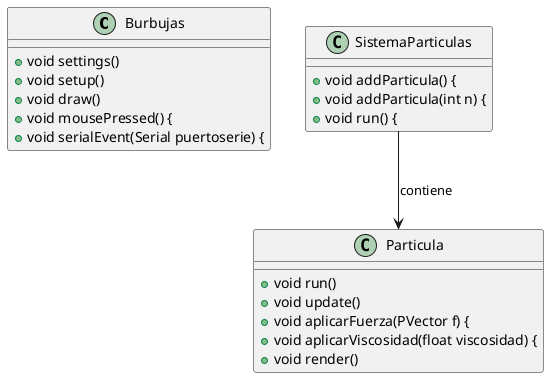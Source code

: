 @startuml classes_processing

' Declaración de las clases en Processing
class Burbujas {
    +void settings()
    +void setup()
    +void draw()
    +void mousePressed() {
    +void serialEvent(Serial puertoserie) {
}

class Particula {
    +void run()
    +void update()
    +void aplicarFuerza(PVector f) {
    +void aplicarViscosidad(float viscosidad) {
    +void render()
}

class SistemaParticulas {
    +void addParticula() {
    +void addParticula(int n) {
    +void run() {
}

' Relaciones entre las clases
SistemaParticulas --> Particula : contiene

@enduml
